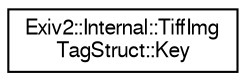 digraph "Graphical Class Hierarchy"
{
  edge [fontname="FreeSans",fontsize="10",labelfontname="FreeSans",labelfontsize="10"];
  node [fontname="FreeSans",fontsize="10",shape=record];
  rankdir="LR";
  Node1 [label="Exiv2::Internal::TiffImg\lTagStruct::Key",height=0.2,width=0.4,color="black", fillcolor="white", style="filled",URL="$structExiv2_1_1Internal_1_1TiffImgTagStruct_1_1Key.html",tooltip="Search key for TIFF image tag structure. "];
}
